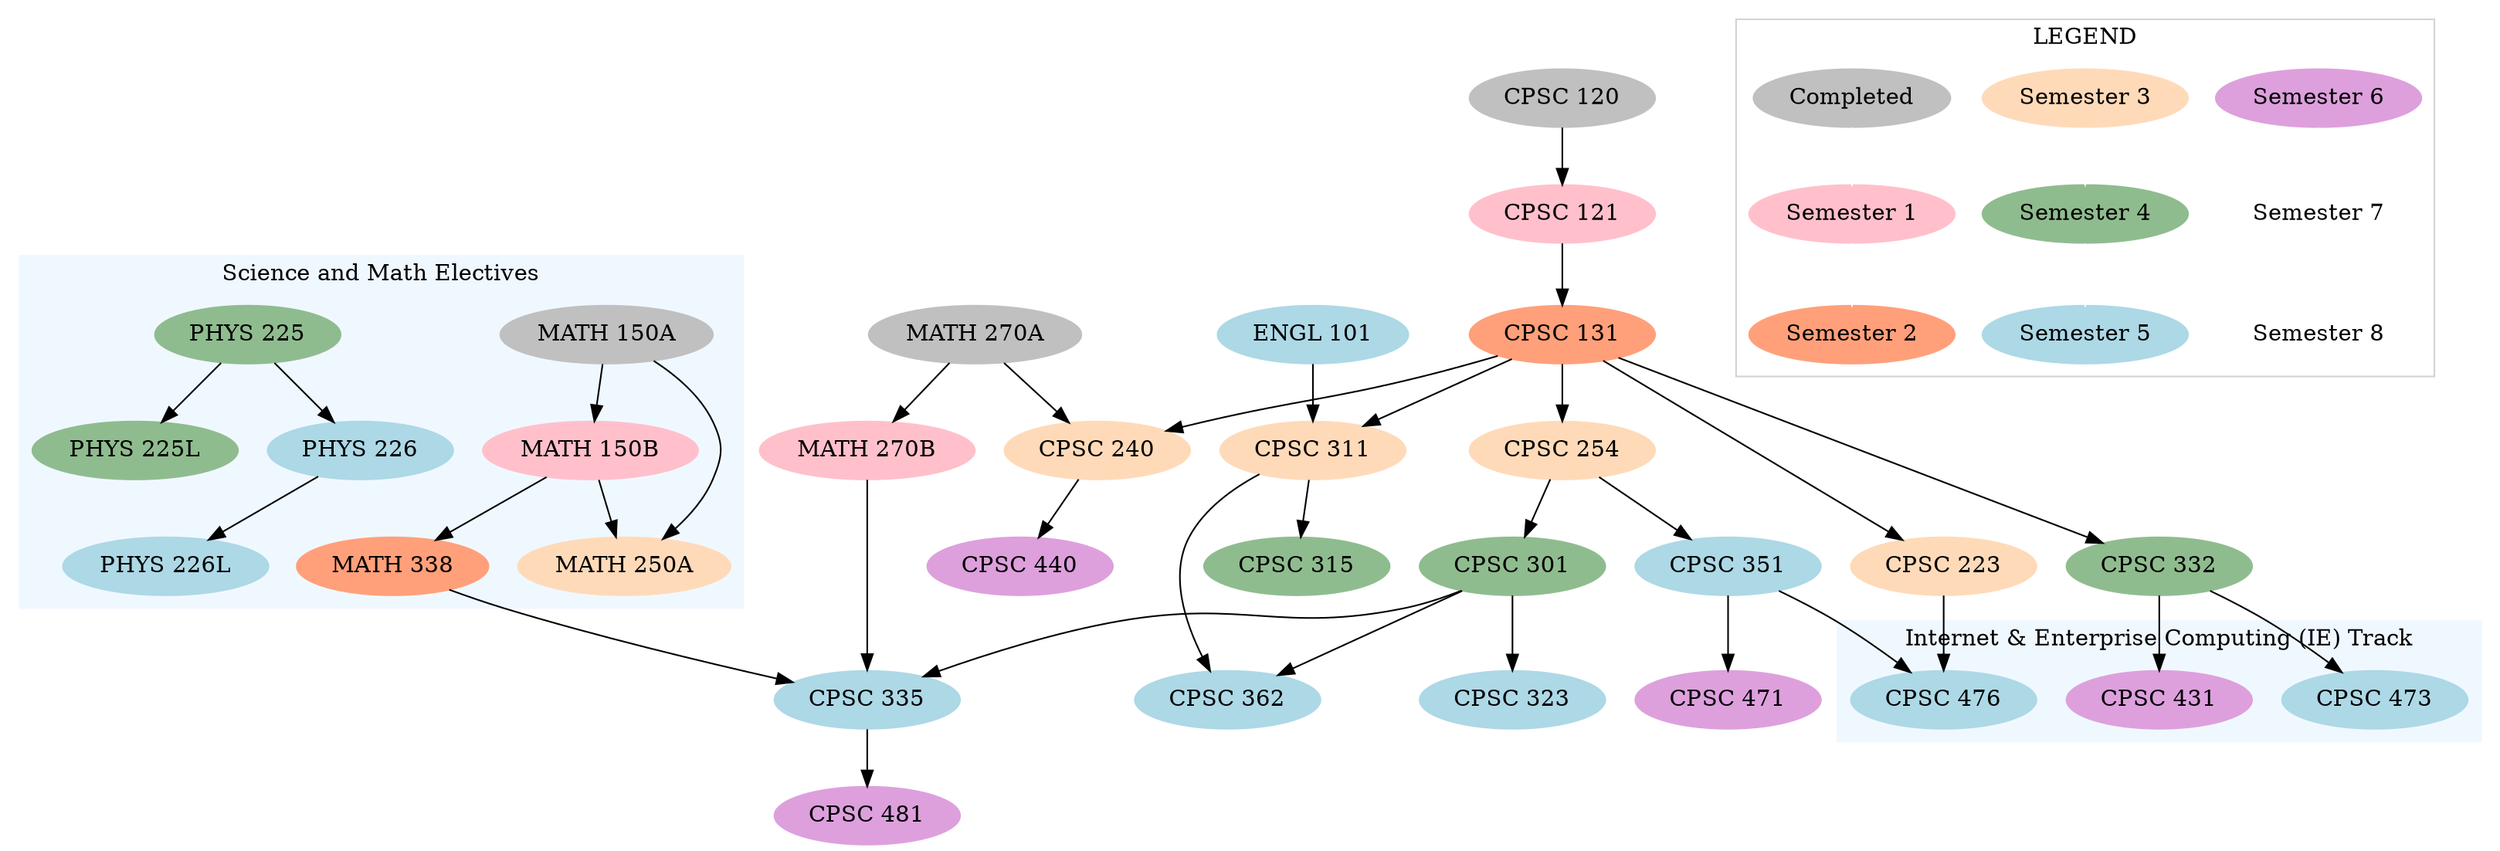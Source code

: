 digraph idealcgv {
	node [color=grey style=filled]
	"MATH 150A"
	"MATH 270A"
	"CPSC 120"
	node [color=pink style=filled]
	"MATH 150B"
	"MATH 270B"
	"CPSC 121"
	node [color=lightsalmon style=filled]
	"CPSC 131"
	"MATH 338"
	node [color=peachpuff style=filled]
	"MATH 250A"
	"CPSC 240"
	"CPSC 254"
	"CPSC 223"
	"CPSC 311"
	node [color=darkseagreen style=filled]
	"PHYS 225"
	"PHYS 225L"
	"CPSC 301"
	"CPSC 332"
	"CPSC 315"
	node [color=lightblue style=filled]
	"PHYS 226"
	"PHYS 226L"
	"CPSC 335"
	"CPSC 351"
	"CPSC 323"
	"CPSC 362"
	node [color=plum style=filled]
	"CPSC 481"
	"CPSC 471"
	"CPSC 440"
	"CPSC 431"
	node [color=lightblue style=filled]
	"CPSC 473"
	"CPSC 476"
		"CPSC 120" -> "CPSC 121"
		"CPSC 121" -> "CPSC 131"
		"CPSC 131" -> "CPSC 223"
		"CPSC 131" -> "CPSC 240"
		"CPSC 131" -> "CPSC 254"
		"CPSC 131" -> "CPSC 311"
		"CPSC 131" -> "CPSC 332"
		"CPSC 240" -> "CPSC 440"
		"CPSC 254" -> "CPSC 301"
		"CPSC 254" -> "CPSC 351"
		"CPSC 301" -> "CPSC 323"
		"CPSC 301" -> "CPSC 335"
		"CPSC 301" -> "CPSC 362"
		"CPSC 311" -> "CPSC 315"
		"CPSC 311" -> "CPSC 362"
		"CPSC 335" -> "CPSC 481"
		"CPSC 351" -> "CPSC 471"
		"ENGL 101" -> "CPSC 311"
		"MATH 150A" -> "MATH 150B"
		"MATH 150B" -> "MATH 338"
		"MATH 270A" -> "CPSC 240"
		"MATH 270A" -> "MATH 270B"
		"MATH 270B" -> "CPSC 335"
		"MATH 338" -> "CPSC 335"
		"CPSC 332" -> "CPSC 431"
		"CPSC 332" -> "CPSC 473"
		"CPSC 223" -> "CPSC 476"
		"CPSC 351" -> "CPSC 476"
	subgraph cluster_1 {
	label = "Science and Math Electives"
	color=aliceblue
	style=filled
			"MATH 150A" -> "MATH 250A"
			"MATH 150B" -> "MATH 250A"
			"PHYS 225" -> "PHYS 225L"
			"PHYS 225" -> "PHYS 226"
			"PHYS 226" -> "PHYS 226L"
		"MATH 250A"
		"MATH 338"
	}
	subgraph cluster_2 {
	label = "Internet & Enterprise Computing (IE) Track"
	color=aliceblue
	style=filled
		"CPSC 431"
		"CPSC 473"
		"CPSC 476"
	}
	subgraph cluster_0 {
		node [color=white style=filled]
		edge [color=white]
		label = "LEGEND"
		color=lightgrey
			"Semester 6" [color=plum]
			"Semester 7"
			"Semester 3" [color=peachpuff]
			"Semester 4" [color=darkseagreen]
			"Semester 5" [color=lightblue]
			Completed [color=grey]
			"Semester 1" [color=pink]
			"Semester 2" [color=lightsalmon]
			"Semester 8"
				"Semester 6" -> "Semester 7"
				"Semester 7" -> "Semester 8"
				"Semester 3" -> "Semester 4"
				"Semester 4" -> "Semester 5"
				Completed -> "Semester 1"
				"Semester 1" -> "Semester 2"
	}
}